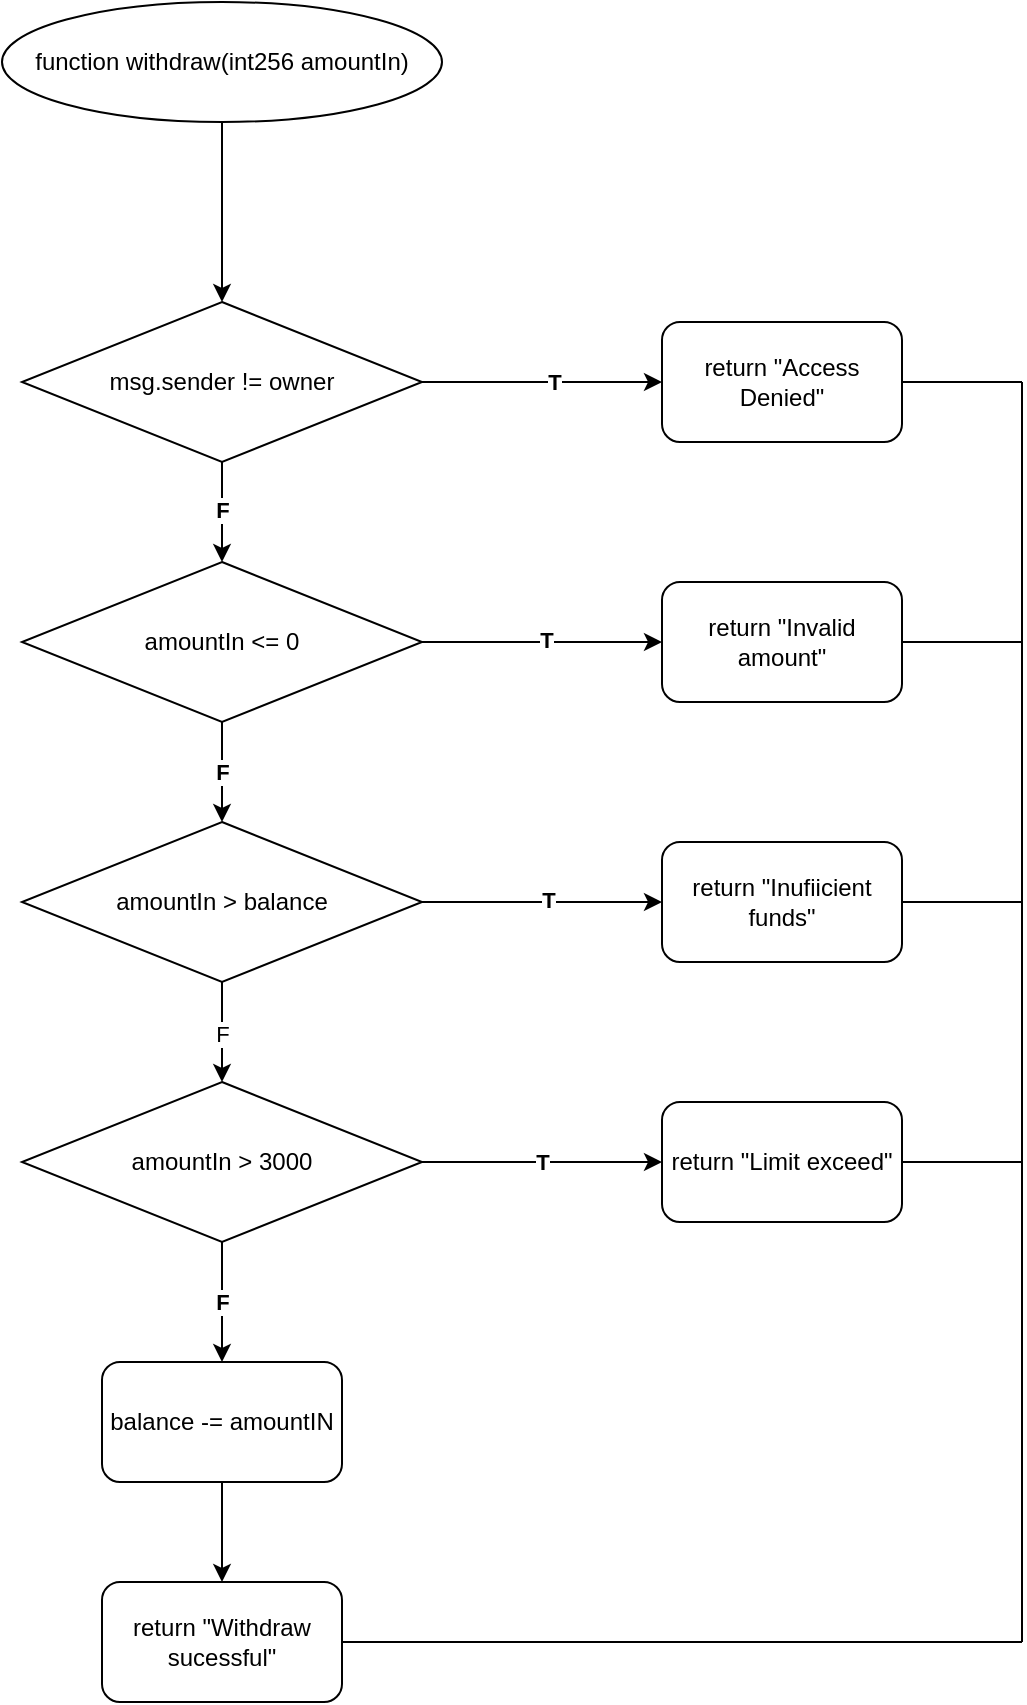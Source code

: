 <mxfile version="26.1.0">
  <diagram name="Trang-1" id="pwZQoqBfr0uB4Aa0KCQJ">
    <mxGraphModel dx="1448" dy="734" grid="1" gridSize="10" guides="1" tooltips="1" connect="1" arrows="1" fold="1" page="1" pageScale="1" pageWidth="827" pageHeight="1169" math="0" shadow="0">
      <root>
        <mxCell id="0" />
        <mxCell id="1" parent="0" />
        <mxCell id="_fjjPmCoHC-vN5WkDDjV-3" value="" style="edgeStyle=orthogonalEdgeStyle;rounded=0;orthogonalLoop=1;jettySize=auto;html=1;" edge="1" parent="1" source="_fjjPmCoHC-vN5WkDDjV-1" target="_fjjPmCoHC-vN5WkDDjV-2">
          <mxGeometry relative="1" as="geometry" />
        </mxCell>
        <mxCell id="_fjjPmCoHC-vN5WkDDjV-1" value="function withdraw(int256 amountIn)" style="ellipse;whiteSpace=wrap;html=1;" vertex="1" parent="1">
          <mxGeometry x="270" y="150" width="220" height="60" as="geometry" />
        </mxCell>
        <mxCell id="_fjjPmCoHC-vN5WkDDjV-5" value="" style="edgeStyle=orthogonalEdgeStyle;rounded=0;orthogonalLoop=1;jettySize=auto;html=1;" edge="1" parent="1" source="_fjjPmCoHC-vN5WkDDjV-2" target="_fjjPmCoHC-vN5WkDDjV-4">
          <mxGeometry relative="1" as="geometry">
            <Array as="points">
              <mxPoint x="520" y="340" />
              <mxPoint x="520" y="340" />
            </Array>
          </mxGeometry>
        </mxCell>
        <mxCell id="_fjjPmCoHC-vN5WkDDjV-6" value="T" style="edgeLabel;html=1;align=center;verticalAlign=middle;resizable=0;points=[];fontStyle=1" vertex="1" connectable="0" parent="_fjjPmCoHC-vN5WkDDjV-5">
          <mxGeometry x="0.1" y="1" relative="1" as="geometry">
            <mxPoint y="1" as="offset" />
          </mxGeometry>
        </mxCell>
        <mxCell id="_fjjPmCoHC-vN5WkDDjV-8" value="" style="edgeStyle=orthogonalEdgeStyle;rounded=0;orthogonalLoop=1;jettySize=auto;html=1;" edge="1" parent="1" source="_fjjPmCoHC-vN5WkDDjV-2" target="_fjjPmCoHC-vN5WkDDjV-7">
          <mxGeometry relative="1" as="geometry" />
        </mxCell>
        <mxCell id="_fjjPmCoHC-vN5WkDDjV-11" value="&lt;b&gt;F&lt;/b&gt;" style="edgeLabel;html=1;align=center;verticalAlign=middle;resizable=0;points=[];" vertex="1" connectable="0" parent="_fjjPmCoHC-vN5WkDDjV-8">
          <mxGeometry x="-0.05" relative="1" as="geometry">
            <mxPoint as="offset" />
          </mxGeometry>
        </mxCell>
        <mxCell id="_fjjPmCoHC-vN5WkDDjV-2" value="msg.sender != owner" style="rhombus;whiteSpace=wrap;html=1;" vertex="1" parent="1">
          <mxGeometry x="280" y="300" width="200" height="80" as="geometry" />
        </mxCell>
        <mxCell id="_fjjPmCoHC-vN5WkDDjV-4" value="return &quot;Access Denied&quot;" style="rounded=1;whiteSpace=wrap;html=1;" vertex="1" parent="1">
          <mxGeometry x="600" y="310" width="120" height="60" as="geometry" />
        </mxCell>
        <mxCell id="_fjjPmCoHC-vN5WkDDjV-10" value="" style="edgeStyle=orthogonalEdgeStyle;rounded=0;orthogonalLoop=1;jettySize=auto;html=1;" edge="1" parent="1" source="_fjjPmCoHC-vN5WkDDjV-7" target="_fjjPmCoHC-vN5WkDDjV-9">
          <mxGeometry relative="1" as="geometry" />
        </mxCell>
        <mxCell id="_fjjPmCoHC-vN5WkDDjV-15" value="&lt;b&gt;T&lt;/b&gt;" style="edgeLabel;html=1;align=center;verticalAlign=middle;resizable=0;points=[];" vertex="1" connectable="0" parent="_fjjPmCoHC-vN5WkDDjV-10">
          <mxGeometry x="0.033" y="1" relative="1" as="geometry">
            <mxPoint as="offset" />
          </mxGeometry>
        </mxCell>
        <mxCell id="_fjjPmCoHC-vN5WkDDjV-17" value="" style="edgeStyle=orthogonalEdgeStyle;rounded=0;orthogonalLoop=1;jettySize=auto;html=1;" edge="1" parent="1" source="_fjjPmCoHC-vN5WkDDjV-7" target="_fjjPmCoHC-vN5WkDDjV-16">
          <mxGeometry relative="1" as="geometry" />
        </mxCell>
        <mxCell id="_fjjPmCoHC-vN5WkDDjV-20" value="F" style="edgeLabel;html=1;align=center;verticalAlign=middle;resizable=0;points=[];fontStyle=1" vertex="1" connectable="0" parent="_fjjPmCoHC-vN5WkDDjV-17">
          <mxGeometry x="-0.025" relative="1" as="geometry">
            <mxPoint as="offset" />
          </mxGeometry>
        </mxCell>
        <mxCell id="_fjjPmCoHC-vN5WkDDjV-7" value="amountIn &amp;lt;= 0" style="rhombus;whiteSpace=wrap;html=1;" vertex="1" parent="1">
          <mxGeometry x="280" y="430" width="200" height="80" as="geometry" />
        </mxCell>
        <mxCell id="_fjjPmCoHC-vN5WkDDjV-9" value="return &quot;Invalid amount&quot;" style="rounded=1;whiteSpace=wrap;html=1;" vertex="1" parent="1">
          <mxGeometry x="600" y="440" width="120" height="60" as="geometry" />
        </mxCell>
        <mxCell id="_fjjPmCoHC-vN5WkDDjV-19" value="" style="edgeStyle=orthogonalEdgeStyle;rounded=0;orthogonalLoop=1;jettySize=auto;html=1;" edge="1" parent="1" source="_fjjPmCoHC-vN5WkDDjV-16" target="_fjjPmCoHC-vN5WkDDjV-18">
          <mxGeometry relative="1" as="geometry" />
        </mxCell>
        <mxCell id="_fjjPmCoHC-vN5WkDDjV-21" value="&lt;b&gt;T&lt;/b&gt;" style="edgeLabel;html=1;align=center;verticalAlign=middle;resizable=0;points=[];" vertex="1" connectable="0" parent="_fjjPmCoHC-vN5WkDDjV-19">
          <mxGeometry x="0.05" y="1" relative="1" as="geometry">
            <mxPoint as="offset" />
          </mxGeometry>
        </mxCell>
        <mxCell id="_fjjPmCoHC-vN5WkDDjV-25" value="" style="edgeStyle=orthogonalEdgeStyle;rounded=0;orthogonalLoop=1;jettySize=auto;html=1;" edge="1" parent="1" source="_fjjPmCoHC-vN5WkDDjV-16" target="_fjjPmCoHC-vN5WkDDjV-24">
          <mxGeometry relative="1" as="geometry" />
        </mxCell>
        <mxCell id="_fjjPmCoHC-vN5WkDDjV-36" value="F" style="edgeLabel;html=1;align=center;verticalAlign=middle;resizable=0;points=[];" vertex="1" connectable="0" parent="_fjjPmCoHC-vN5WkDDjV-25">
          <mxGeometry x="0.025" relative="1" as="geometry">
            <mxPoint as="offset" />
          </mxGeometry>
        </mxCell>
        <mxCell id="_fjjPmCoHC-vN5WkDDjV-16" value="amountIn &amp;gt; balance" style="rhombus;whiteSpace=wrap;html=1;" vertex="1" parent="1">
          <mxGeometry x="280" y="560" width="200" height="80" as="geometry" />
        </mxCell>
        <mxCell id="_fjjPmCoHC-vN5WkDDjV-18" value="return &quot;Inufiicient funds&quot;" style="rounded=1;whiteSpace=wrap;html=1;" vertex="1" parent="1">
          <mxGeometry x="600" y="570" width="120" height="60" as="geometry" />
        </mxCell>
        <mxCell id="_fjjPmCoHC-vN5WkDDjV-27" value="" style="edgeStyle=orthogonalEdgeStyle;rounded=0;orthogonalLoop=1;jettySize=auto;html=1;" edge="1" parent="1" source="_fjjPmCoHC-vN5WkDDjV-24" target="_fjjPmCoHC-vN5WkDDjV-26">
          <mxGeometry relative="1" as="geometry">
            <Array as="points">
              <mxPoint x="540" y="730" />
              <mxPoint x="540" y="730" />
            </Array>
          </mxGeometry>
        </mxCell>
        <mxCell id="_fjjPmCoHC-vN5WkDDjV-41" value="&lt;b&gt;T&lt;/b&gt;" style="edgeLabel;html=1;align=center;verticalAlign=middle;resizable=0;points=[];" vertex="1" connectable="0" parent="_fjjPmCoHC-vN5WkDDjV-27">
          <mxGeometry x="-0.283" relative="1" as="geometry">
            <mxPoint x="17" as="offset" />
          </mxGeometry>
        </mxCell>
        <mxCell id="_fjjPmCoHC-vN5WkDDjV-31" value="" style="edgeStyle=orthogonalEdgeStyle;rounded=0;orthogonalLoop=1;jettySize=auto;html=1;" edge="1" parent="1" source="_fjjPmCoHC-vN5WkDDjV-24" target="_fjjPmCoHC-vN5WkDDjV-30">
          <mxGeometry relative="1" as="geometry" />
        </mxCell>
        <mxCell id="_fjjPmCoHC-vN5WkDDjV-43" value="&lt;b&gt;F&lt;/b&gt;" style="edgeLabel;html=1;align=center;verticalAlign=middle;resizable=0;points=[];" vertex="1" connectable="0" parent="_fjjPmCoHC-vN5WkDDjV-31">
          <mxGeometry x="-0.178" y="-4" relative="1" as="geometry">
            <mxPoint x="4" y="5" as="offset" />
          </mxGeometry>
        </mxCell>
        <mxCell id="_fjjPmCoHC-vN5WkDDjV-24" value="amountIn &amp;gt; 3000" style="rhombus;whiteSpace=wrap;html=1;" vertex="1" parent="1">
          <mxGeometry x="280" y="690" width="200" height="80" as="geometry" />
        </mxCell>
        <mxCell id="_fjjPmCoHC-vN5WkDDjV-26" value="return &quot;Limit exceed&quot;" style="rounded=1;whiteSpace=wrap;html=1;" vertex="1" parent="1">
          <mxGeometry x="600" y="700" width="120" height="60" as="geometry" />
        </mxCell>
        <mxCell id="_fjjPmCoHC-vN5WkDDjV-33" value="" style="edgeStyle=orthogonalEdgeStyle;rounded=0;orthogonalLoop=1;jettySize=auto;html=1;" edge="1" parent="1" source="_fjjPmCoHC-vN5WkDDjV-30" target="_fjjPmCoHC-vN5WkDDjV-32">
          <mxGeometry relative="1" as="geometry" />
        </mxCell>
        <mxCell id="_fjjPmCoHC-vN5WkDDjV-30" value="balance -= amountIN" style="rounded=1;whiteSpace=wrap;html=1;" vertex="1" parent="1">
          <mxGeometry x="320" y="830" width="120" height="60" as="geometry" />
        </mxCell>
        <mxCell id="_fjjPmCoHC-vN5WkDDjV-32" value="return &quot;Withdraw sucessful&quot;" style="rounded=1;whiteSpace=wrap;html=1;" vertex="1" parent="1">
          <mxGeometry x="320" y="940" width="120" height="60" as="geometry" />
        </mxCell>
        <mxCell id="_fjjPmCoHC-vN5WkDDjV-45" value="" style="endArrow=none;html=1;rounded=0;exitX=1;exitY=0.5;exitDx=0;exitDy=0;" edge="1" parent="1" source="_fjjPmCoHC-vN5WkDDjV-4">
          <mxGeometry width="50" height="50" relative="1" as="geometry">
            <mxPoint x="710" y="350" as="sourcePoint" />
            <mxPoint x="780" y="340" as="targetPoint" />
          </mxGeometry>
        </mxCell>
        <mxCell id="_fjjPmCoHC-vN5WkDDjV-46" value="" style="endArrow=none;html=1;rounded=0;" edge="1" parent="1">
          <mxGeometry width="50" height="50" relative="1" as="geometry">
            <mxPoint x="780" y="970" as="sourcePoint" />
            <mxPoint x="780" y="340" as="targetPoint" />
          </mxGeometry>
        </mxCell>
        <mxCell id="_fjjPmCoHC-vN5WkDDjV-47" value="" style="endArrow=none;html=1;rounded=0;exitX=1;exitY=0.5;exitDx=0;exitDy=0;" edge="1" parent="1" source="_fjjPmCoHC-vN5WkDDjV-9">
          <mxGeometry width="50" height="50" relative="1" as="geometry">
            <mxPoint x="370" y="500" as="sourcePoint" />
            <mxPoint x="780" y="470" as="targetPoint" />
          </mxGeometry>
        </mxCell>
        <mxCell id="_fjjPmCoHC-vN5WkDDjV-48" value="" style="endArrow=none;html=1;rounded=0;entryX=1;entryY=0.5;entryDx=0;entryDy=0;" edge="1" parent="1" target="_fjjPmCoHC-vN5WkDDjV-18">
          <mxGeometry width="50" height="50" relative="1" as="geometry">
            <mxPoint x="780" y="600" as="sourcePoint" />
            <mxPoint x="420" y="660" as="targetPoint" />
          </mxGeometry>
        </mxCell>
        <mxCell id="_fjjPmCoHC-vN5WkDDjV-49" value="" style="endArrow=none;html=1;rounded=0;exitX=1;exitY=0.5;exitDx=0;exitDy=0;" edge="1" parent="1" source="_fjjPmCoHC-vN5WkDDjV-26">
          <mxGeometry width="50" height="50" relative="1" as="geometry">
            <mxPoint x="370" y="710" as="sourcePoint" />
            <mxPoint x="780" y="730" as="targetPoint" />
          </mxGeometry>
        </mxCell>
        <mxCell id="_fjjPmCoHC-vN5WkDDjV-50" value="" style="endArrow=none;html=1;rounded=0;exitX=1;exitY=0.5;exitDx=0;exitDy=0;" edge="1" parent="1" source="_fjjPmCoHC-vN5WkDDjV-32">
          <mxGeometry width="50" height="50" relative="1" as="geometry">
            <mxPoint x="370" y="880" as="sourcePoint" />
            <mxPoint x="780" y="970" as="targetPoint" />
          </mxGeometry>
        </mxCell>
      </root>
    </mxGraphModel>
  </diagram>
</mxfile>
